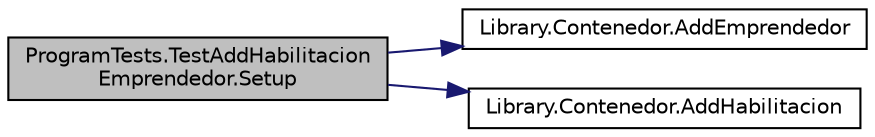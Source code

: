digraph "ProgramTests.TestAddHabilitacionEmprendedor.Setup"
{
 // INTERACTIVE_SVG=YES
 // LATEX_PDF_SIZE
  edge [fontname="Helvetica",fontsize="10",labelfontname="Helvetica",labelfontsize="10"];
  node [fontname="Helvetica",fontsize="10",shape=record];
  rankdir="LR";
  Node1 [label="ProgramTests.TestAddHabilitacion\lEmprendedor.Setup",height=0.2,width=0.4,color="black", fillcolor="grey75", style="filled", fontcolor="black",tooltip="Crea una instancia de rubro, emprendedor, dos empresas, clasificación y dos ofertas para la búsqueda...."];
  Node1 -> Node2 [color="midnightblue",fontsize="10",style="solid",fontname="Helvetica"];
  Node2 [label="Library.Contenedor.AddEmprendedor",height=0.2,width=0.4,color="black", fillcolor="white", style="filled",URL="$classLibrary_1_1Contenedor.html#a88bba7f95f232966f44b37d2242d8e05",tooltip="Añade un emprendedor al diccionario de emprendedores. Se utiliza un diccionario porque es mas facil p..."];
  Node1 -> Node3 [color="midnightblue",fontsize="10",style="solid",fontname="Helvetica"];
  Node3 [label="Library.Contenedor.AddHabilitacion",height=0.2,width=0.4,color="black", fillcolor="white", style="filled",URL="$classLibrary_1_1Contenedor.html#a4298f2512306916b33cefb319b84d15f",tooltip="Añiade una habilitacion a la lista de habilitaciones."];
}
